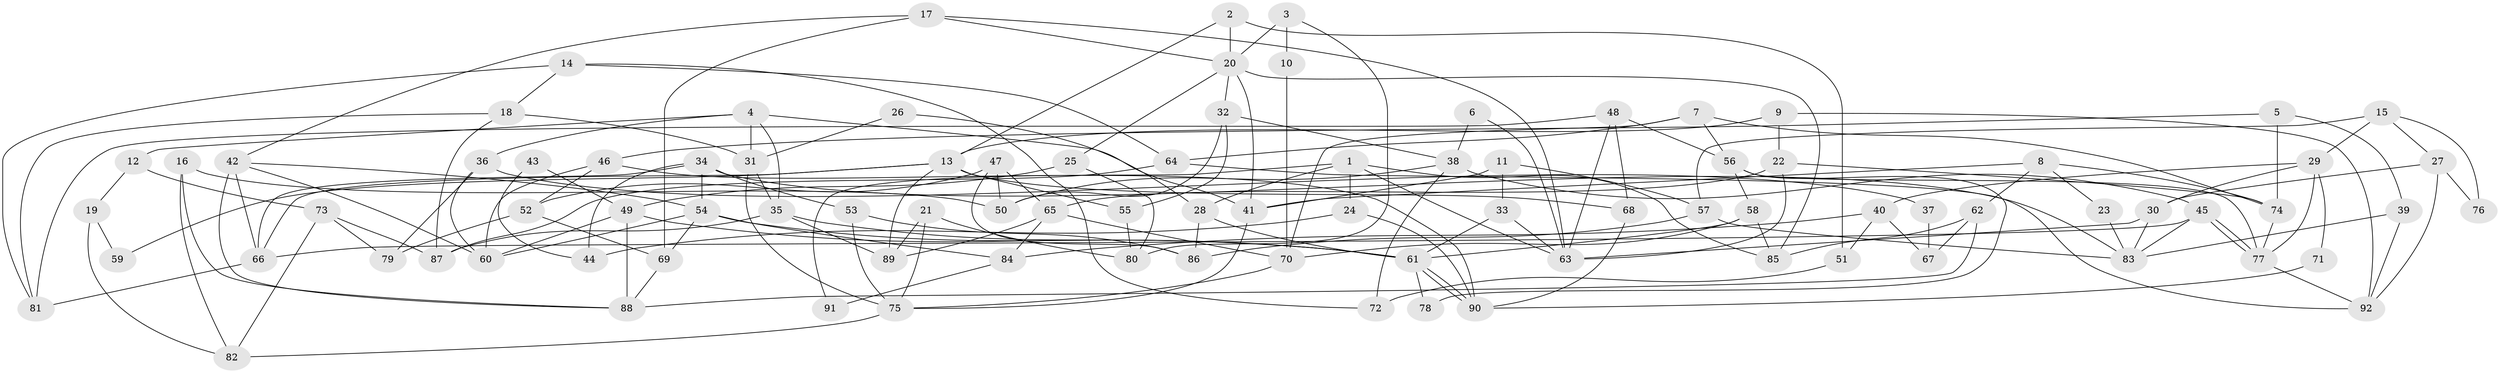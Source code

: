 // Generated by graph-tools (version 1.1) at 2025/15/03/09/25 04:15:10]
// undirected, 92 vertices, 184 edges
graph export_dot {
graph [start="1"]
  node [color=gray90,style=filled];
  1;
  2;
  3;
  4;
  5;
  6;
  7;
  8;
  9;
  10;
  11;
  12;
  13;
  14;
  15;
  16;
  17;
  18;
  19;
  20;
  21;
  22;
  23;
  24;
  25;
  26;
  27;
  28;
  29;
  30;
  31;
  32;
  33;
  34;
  35;
  36;
  37;
  38;
  39;
  40;
  41;
  42;
  43;
  44;
  45;
  46;
  47;
  48;
  49;
  50;
  51;
  52;
  53;
  54;
  55;
  56;
  57;
  58;
  59;
  60;
  61;
  62;
  63;
  64;
  65;
  66;
  67;
  68;
  69;
  70;
  71;
  72;
  73;
  74;
  75;
  76;
  77;
  78;
  79;
  80;
  81;
  82;
  83;
  84;
  85;
  86;
  87;
  88;
  89;
  90;
  91;
  92;
  1 -- 63;
  1 -- 28;
  1 -- 24;
  1 -- 85;
  1 -- 91;
  2 -- 20;
  2 -- 13;
  2 -- 51;
  3 -- 20;
  3 -- 80;
  3 -- 10;
  4 -- 35;
  4 -- 31;
  4 -- 12;
  4 -- 36;
  4 -- 41;
  5 -- 74;
  5 -- 46;
  5 -- 39;
  6 -- 63;
  6 -- 38;
  7 -- 64;
  7 -- 74;
  7 -- 56;
  7 -- 70;
  8 -- 62;
  8 -- 41;
  8 -- 23;
  8 -- 74;
  9 -- 92;
  9 -- 22;
  9 -- 13;
  10 -- 70;
  11 -- 33;
  11 -- 41;
  11 -- 57;
  12 -- 73;
  12 -- 19;
  13 -- 89;
  13 -- 55;
  13 -- 59;
  13 -- 66;
  13 -- 68;
  14 -- 18;
  14 -- 81;
  14 -- 64;
  14 -- 72;
  15 -- 29;
  15 -- 57;
  15 -- 27;
  15 -- 76;
  16 -- 88;
  16 -- 82;
  16 -- 50;
  17 -- 63;
  17 -- 69;
  17 -- 20;
  17 -- 42;
  18 -- 81;
  18 -- 31;
  18 -- 87;
  19 -- 82;
  19 -- 59;
  20 -- 85;
  20 -- 25;
  20 -- 32;
  20 -- 41;
  21 -- 75;
  21 -- 80;
  21 -- 89;
  22 -- 65;
  22 -- 74;
  22 -- 63;
  23 -- 83;
  24 -- 90;
  24 -- 44;
  25 -- 49;
  25 -- 80;
  26 -- 28;
  26 -- 31;
  27 -- 92;
  27 -- 30;
  27 -- 76;
  28 -- 86;
  28 -- 61;
  29 -- 30;
  29 -- 77;
  29 -- 40;
  29 -- 71;
  30 -- 83;
  30 -- 63;
  31 -- 35;
  31 -- 75;
  32 -- 50;
  32 -- 38;
  32 -- 55;
  33 -- 61;
  33 -- 63;
  34 -- 66;
  34 -- 54;
  34 -- 44;
  34 -- 53;
  34 -- 83;
  35 -- 89;
  35 -- 61;
  35 -- 87;
  36 -- 60;
  36 -- 37;
  36 -- 79;
  37 -- 67;
  38 -- 45;
  38 -- 50;
  38 -- 72;
  39 -- 92;
  39 -- 83;
  40 -- 51;
  40 -- 67;
  40 -- 84;
  41 -- 75;
  42 -- 66;
  42 -- 54;
  42 -- 60;
  42 -- 88;
  43 -- 44;
  43 -- 49;
  45 -- 83;
  45 -- 77;
  45 -- 77;
  45 -- 66;
  46 -- 60;
  46 -- 52;
  46 -- 90;
  47 -- 50;
  47 -- 86;
  47 -- 52;
  47 -- 65;
  48 -- 63;
  48 -- 68;
  48 -- 56;
  48 -- 81;
  49 -- 60;
  49 -- 61;
  49 -- 88;
  51 -- 72;
  52 -- 69;
  52 -- 79;
  53 -- 75;
  53 -- 86;
  54 -- 84;
  54 -- 60;
  54 -- 61;
  54 -- 69;
  55 -- 80;
  56 -- 58;
  56 -- 77;
  56 -- 78;
  57 -- 83;
  57 -- 86;
  58 -- 61;
  58 -- 70;
  58 -- 85;
  61 -- 90;
  61 -- 90;
  61 -- 78;
  62 -- 85;
  62 -- 88;
  62 -- 67;
  64 -- 87;
  64 -- 92;
  65 -- 70;
  65 -- 84;
  65 -- 89;
  66 -- 81;
  68 -- 90;
  69 -- 88;
  70 -- 75;
  71 -- 90;
  73 -- 79;
  73 -- 87;
  73 -- 82;
  74 -- 77;
  75 -- 82;
  77 -- 92;
  84 -- 91;
}
